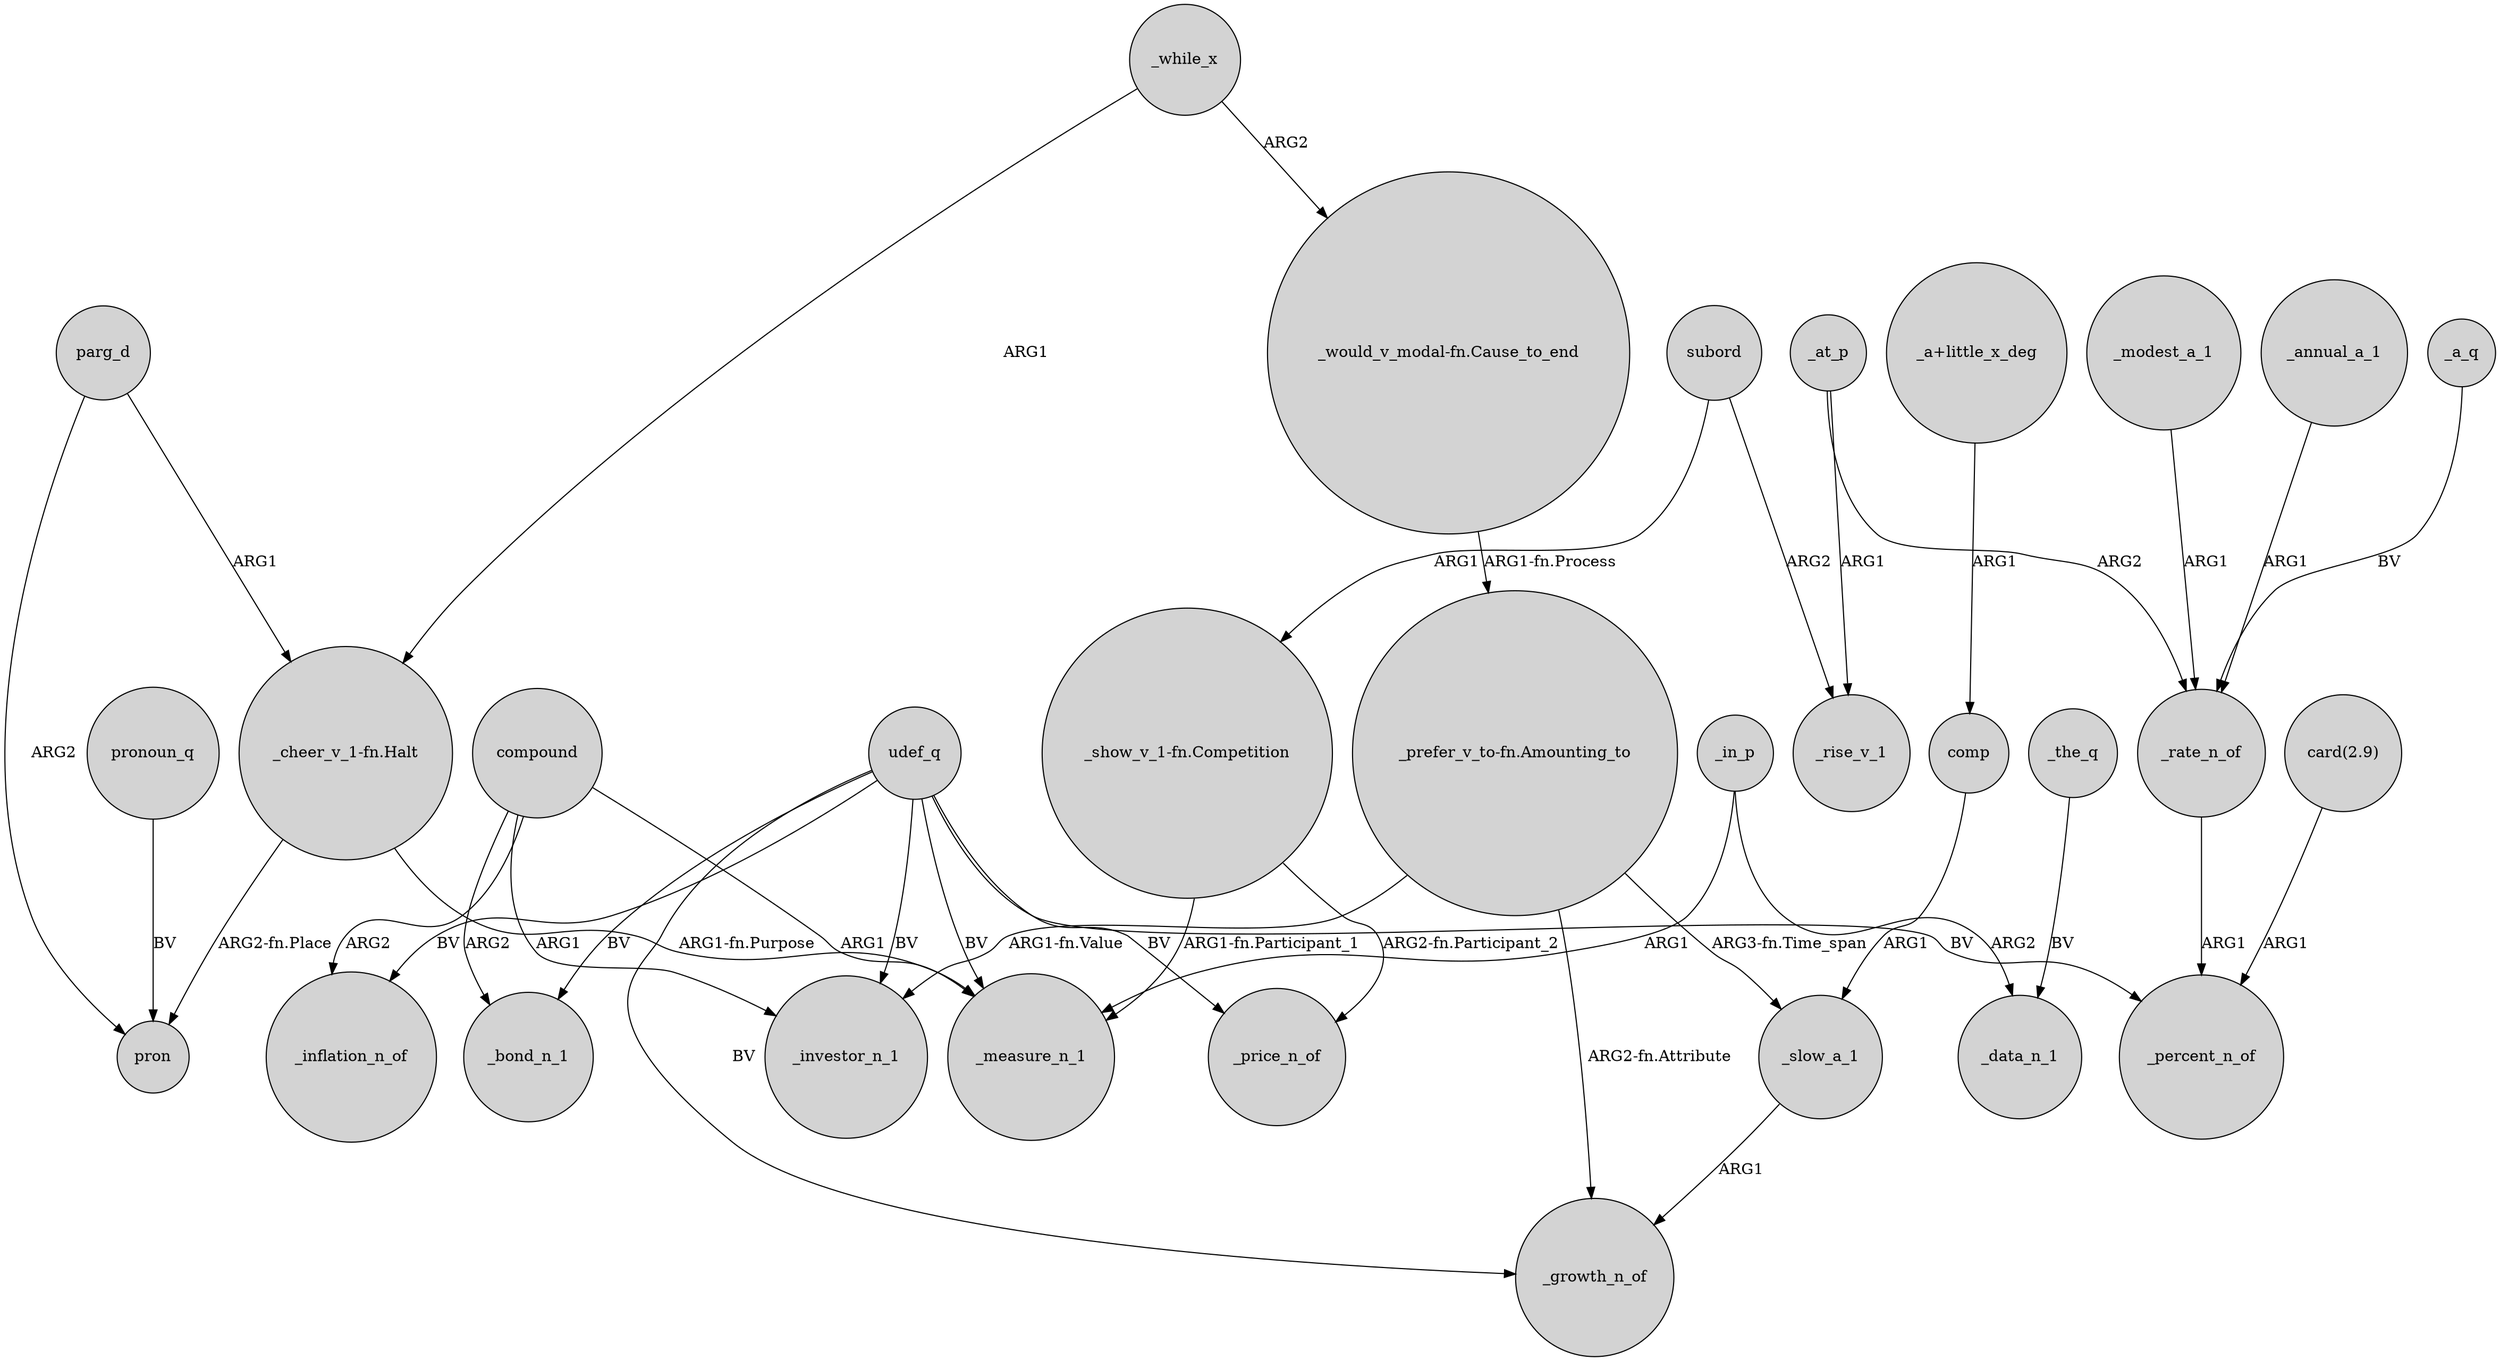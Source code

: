 digraph {
	node [shape=circle style=filled]
	"_cheer_v_1-fn.Halt" -> pron [label="ARG2-fn.Place"]
	udef_q -> _bond_n_1 [label=BV]
	compound -> _inflation_n_of [label=ARG2]
	comp -> _slow_a_1 [label=ARG1]
	"card(2.9)" -> _percent_n_of [label=ARG1]
	subord -> "_show_v_1-fn.Competition" [label=ARG1]
	udef_q -> _price_n_of [label=BV]
	"_would_v_modal-fn.Cause_to_end" -> "_prefer_v_to-fn.Amounting_to" [label="ARG1-fn.Process"]
	udef_q -> _measure_n_1 [label=BV]
	parg_d -> pron [label=ARG2]
	"_cheer_v_1-fn.Halt" -> _measure_n_1 [label="ARG1-fn.Purpose"]
	_while_x -> "_would_v_modal-fn.Cause_to_end" [label=ARG2]
	"_prefer_v_to-fn.Amounting_to" -> _investor_n_1 [label="ARG1-fn.Value"]
	udef_q -> _inflation_n_of [label=BV]
	compound -> _bond_n_1 [label=ARG2]
	_modest_a_1 -> _rate_n_of [label=ARG1]
	"_a+little_x_deg" -> comp [label=ARG1]
	compound -> _measure_n_1 [label=ARG1]
	_annual_a_1 -> _rate_n_of [label=ARG1]
	pronoun_q -> pron [label=BV]
	udef_q -> _percent_n_of [label=BV]
	_while_x -> "_cheer_v_1-fn.Halt" [label=ARG1]
	_slow_a_1 -> _growth_n_of [label=ARG1]
	"_prefer_v_to-fn.Amounting_to" -> _growth_n_of [label="ARG2-fn.Attribute"]
	compound -> _investor_n_1 [label=ARG1]
	_in_p -> _data_n_1 [label=ARG2]
	_at_p -> _rise_v_1 [label=ARG1]
	_the_q -> _data_n_1 [label=BV]
	"_show_v_1-fn.Competition" -> _measure_n_1 [label="ARG1-fn.Participant_1"]
	udef_q -> _growth_n_of [label=BV]
	_at_p -> _rate_n_of [label=ARG2]
	_rate_n_of -> _percent_n_of [label=ARG1]
	parg_d -> "_cheer_v_1-fn.Halt" [label=ARG1]
	"_show_v_1-fn.Competition" -> _price_n_of [label="ARG2-fn.Participant_2"]
	udef_q -> _investor_n_1 [label=BV]
	"_prefer_v_to-fn.Amounting_to" -> _slow_a_1 [label="ARG3-fn.Time_span"]
	_in_p -> _measure_n_1 [label=ARG1]
	_a_q -> _rate_n_of [label=BV]
	subord -> _rise_v_1 [label=ARG2]
}
